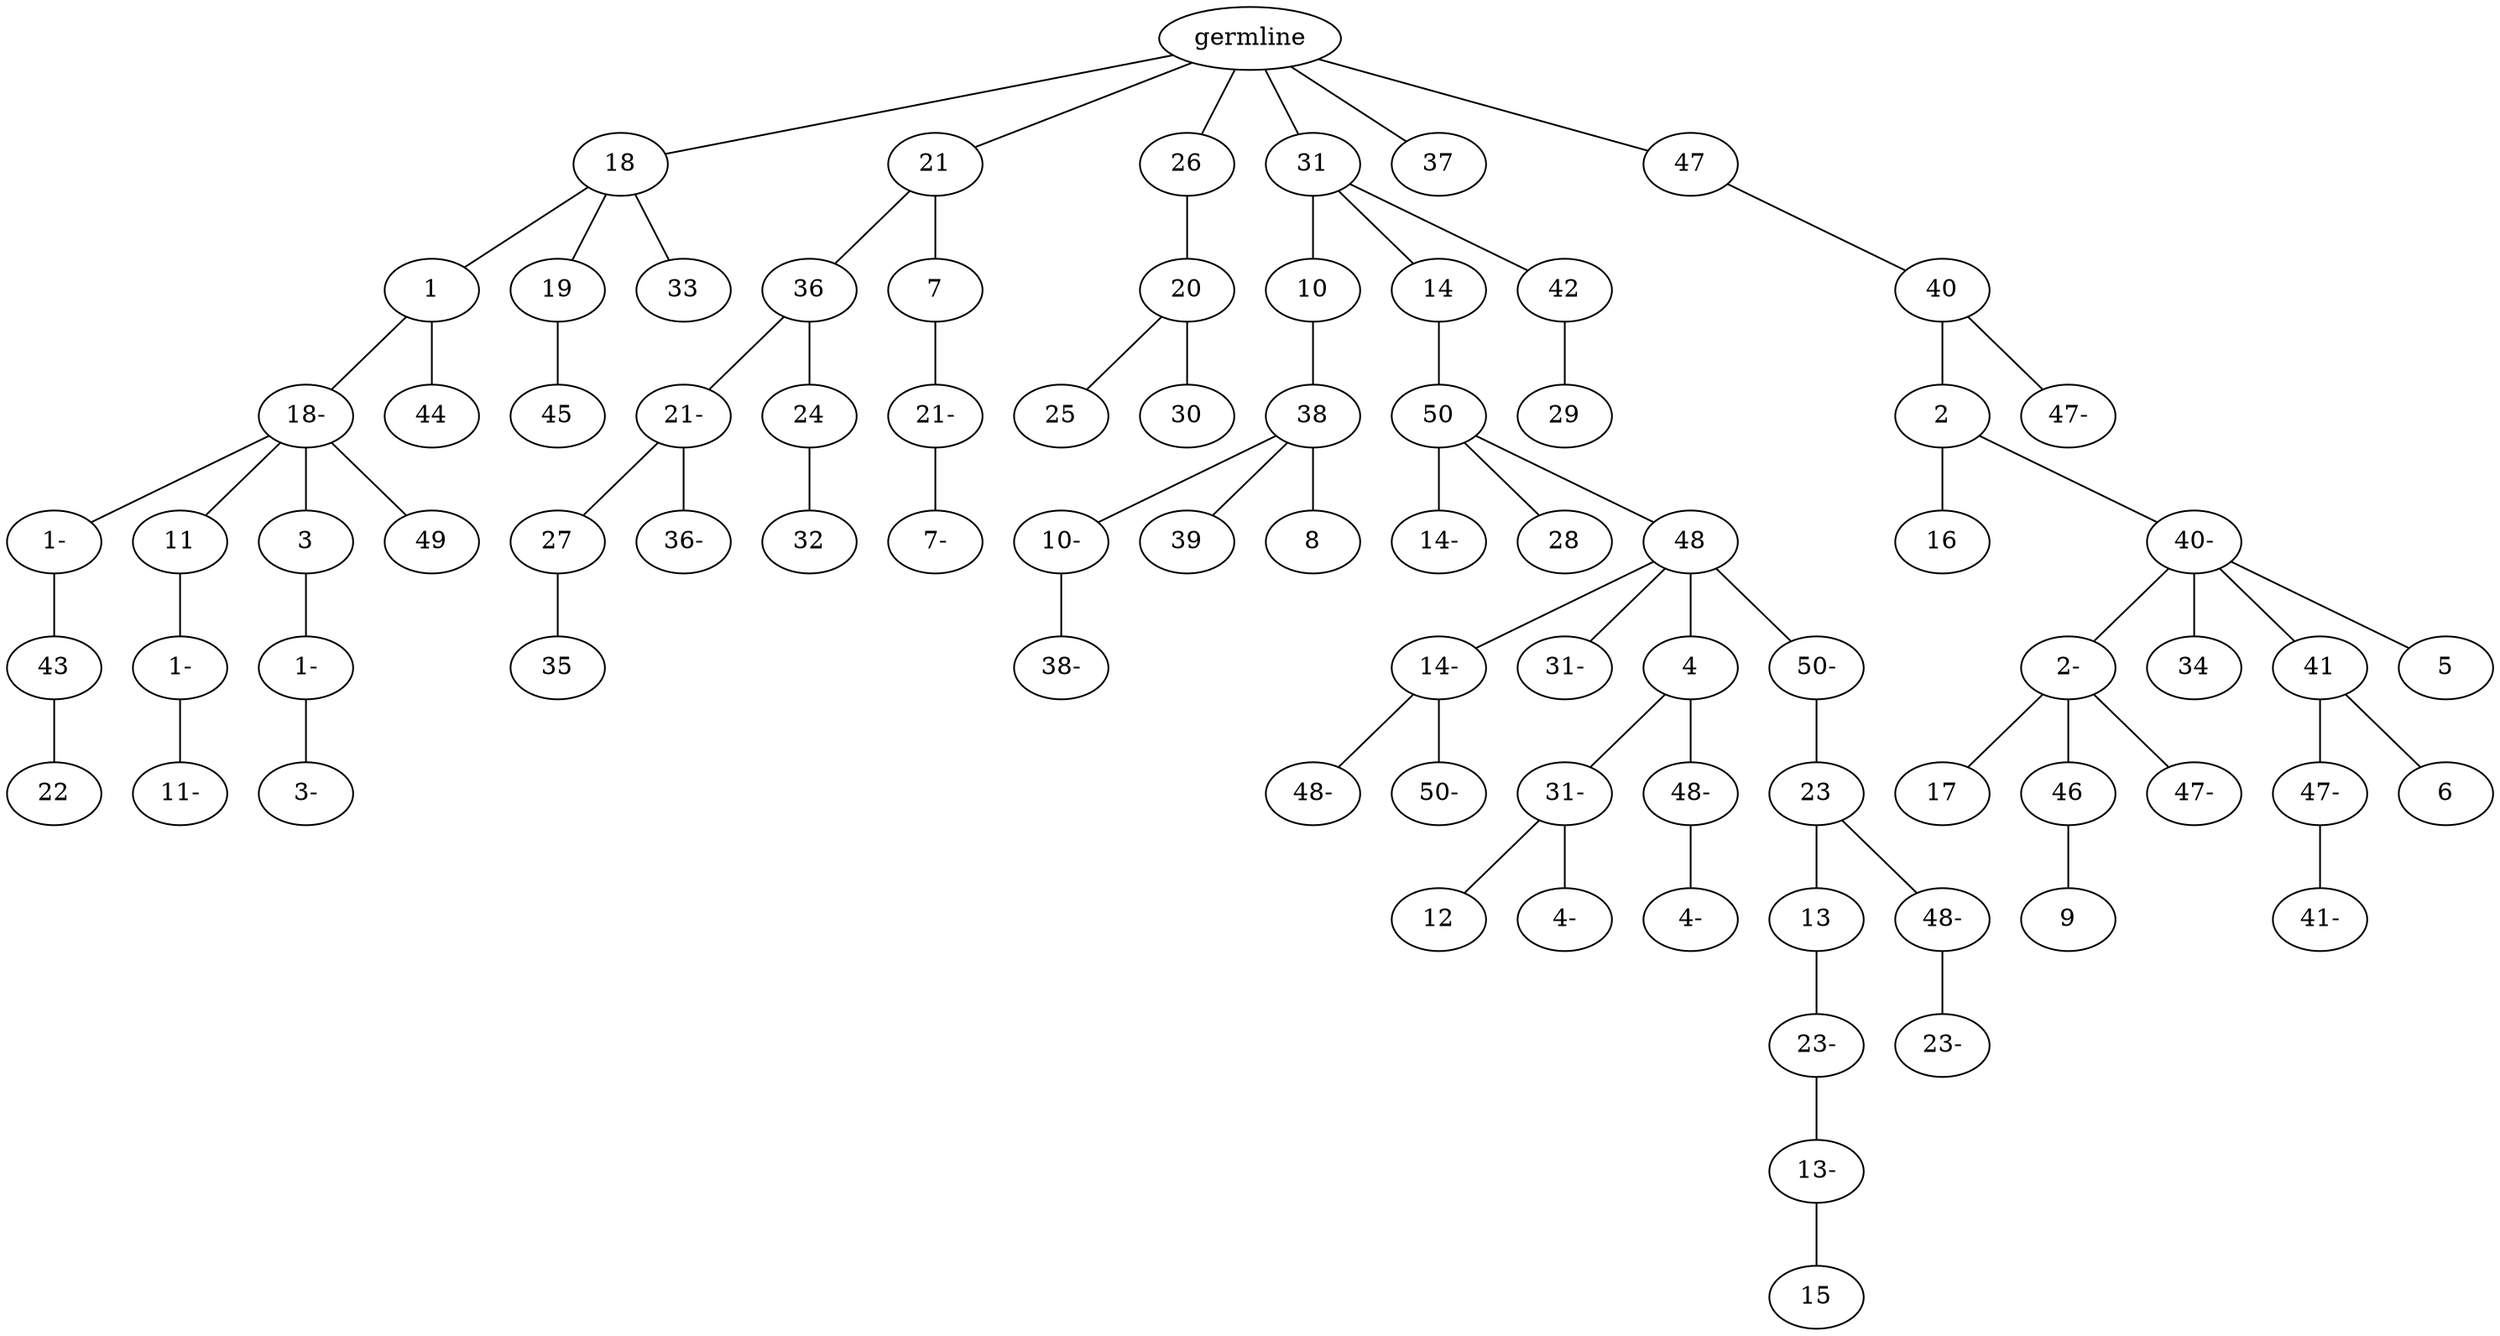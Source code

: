 graph tree {
    "139787141270208" [label="germline"];
    "139787140914000" [label="18"];
    "139787148328624" [label="1"];
    "139787148325120" [label="18-"];
    "139787148326512" [label="1-"];
    "139787148327472" [label="43"];
    "139787148327184" [label="22"];
    "139787148325936" [label="11"];
    "139787141876512" [label="1-"];
    "139787141874640" [label="11-"];
    "139787148325312" [label="3"];
    "139787141874352" [label="1-"];
    "139787141877040" [label="3-"];
    "139787141875696" [label="49"];
    "139787148326944" [label="44"];
    "139787148327280" [label="19"];
    "139787141876032" [label="45"];
    "139787148325264" [label="33"];
    "139787140911168" [label="21"];
    "139787141876464" [label="36"];
    "139787134574256" [label="21-"];
    "139787134572576" [label="27"];
    "139787134570992" [label="35"];
    "139787134572816" [label="36-"];
    "139787134570800" [label="24"];
    "139787132915136" [label="32"];
    "139787141876896" [label="7"];
    "139787134572864" [label="21-"];
    "139787134572720" [label="7-"];
    "139787140914720" [label="26"];
    "139787134571376" [label="20"];
    "139787151142192" [label="25"];
    "139787151141232" [label="30"];
    "139787134573392" [label="31"];
    "139787151142672" [label="10"];
    "139787151141856" [label="38"];
    "139787151139840" [label="10-"];
    "139787151140560" [label="38-"];
    "139787151141568" [label="39"];
    "139787151141424" [label="8"];
    "139787151141808" [label="14"];
    "139787151142768" [label="50"];
    "139787151142000" [label="14-"];
    "139787151139024" [label="28"];
    "139787151140368" [label="48"];
    "139787151141184" [label="14-"];
    "139787151141088" [label="48-"];
    "139787151140320" [label="50-"];
    "139787151141712" [label="31-"];
    "139787151139648" [label="4"];
    "139787151139120" [label="31-"];
    "139787151140704" [label="12"];
    "139787151141136" [label="4-"];
    "139787151139600" [label="48-"];
    "139787148693312" [label="4-"];
    "139787151142432" [label="50-"];
    "139787151142048" [label="23"];
    "139787153384112" [label="13"];
    "139787148783968" [label="23-"];
    "139787148785840" [label="13-"];
    "139787148784880" [label="15"];
    "139787153386752" [label="48-"];
    "139787148785792" [label="23-"];
    "139787151140656" [label="42"];
    "139787151142720" [label="29"];
    "139787134570848" [label="37"];
    "139787151142576" [label="47"];
    "139787151141040" [label="40"];
    "139787148785504" [label="2"];
    "139787148785024" [label="16"];
    "139787148784784" [label="40-"];
    "139787148787568" [label="2-"];
    "139787148786128" [label="17"];
    "139787148783824" [label="46"];
    "139787148786656" [label="9"];
    "139787148785936" [label="47-"];
    "139787148785888" [label="34"];
    "139787148786416" [label="41"];
    "139787148783728" [label="47-"];
    "139787148787184" [label="41-"];
    "139787148785648" [label="6"];
    "139787148784352" [label="5"];
    "139787148785456" [label="47-"];
    "139787141270208" -- "139787140914000";
    "139787141270208" -- "139787140911168";
    "139787141270208" -- "139787140914720";
    "139787141270208" -- "139787134573392";
    "139787141270208" -- "139787134570848";
    "139787141270208" -- "139787151142576";
    "139787140914000" -- "139787148328624";
    "139787140914000" -- "139787148327280";
    "139787140914000" -- "139787148325264";
    "139787148328624" -- "139787148325120";
    "139787148328624" -- "139787148326944";
    "139787148325120" -- "139787148326512";
    "139787148325120" -- "139787148325936";
    "139787148325120" -- "139787148325312";
    "139787148325120" -- "139787141875696";
    "139787148326512" -- "139787148327472";
    "139787148327472" -- "139787148327184";
    "139787148325936" -- "139787141876512";
    "139787141876512" -- "139787141874640";
    "139787148325312" -- "139787141874352";
    "139787141874352" -- "139787141877040";
    "139787148327280" -- "139787141876032";
    "139787140911168" -- "139787141876464";
    "139787140911168" -- "139787141876896";
    "139787141876464" -- "139787134574256";
    "139787141876464" -- "139787134570800";
    "139787134574256" -- "139787134572576";
    "139787134574256" -- "139787134572816";
    "139787134572576" -- "139787134570992";
    "139787134570800" -- "139787132915136";
    "139787141876896" -- "139787134572864";
    "139787134572864" -- "139787134572720";
    "139787140914720" -- "139787134571376";
    "139787134571376" -- "139787151142192";
    "139787134571376" -- "139787151141232";
    "139787134573392" -- "139787151142672";
    "139787134573392" -- "139787151141808";
    "139787134573392" -- "139787151140656";
    "139787151142672" -- "139787151141856";
    "139787151141856" -- "139787151139840";
    "139787151141856" -- "139787151141568";
    "139787151141856" -- "139787151141424";
    "139787151139840" -- "139787151140560";
    "139787151141808" -- "139787151142768";
    "139787151142768" -- "139787151142000";
    "139787151142768" -- "139787151139024";
    "139787151142768" -- "139787151140368";
    "139787151140368" -- "139787151141184";
    "139787151140368" -- "139787151141712";
    "139787151140368" -- "139787151139648";
    "139787151140368" -- "139787151142432";
    "139787151141184" -- "139787151141088";
    "139787151141184" -- "139787151140320";
    "139787151139648" -- "139787151139120";
    "139787151139648" -- "139787151139600";
    "139787151139120" -- "139787151140704";
    "139787151139120" -- "139787151141136";
    "139787151139600" -- "139787148693312";
    "139787151142432" -- "139787151142048";
    "139787151142048" -- "139787153384112";
    "139787151142048" -- "139787153386752";
    "139787153384112" -- "139787148783968";
    "139787148783968" -- "139787148785840";
    "139787148785840" -- "139787148784880";
    "139787153386752" -- "139787148785792";
    "139787151140656" -- "139787151142720";
    "139787151142576" -- "139787151141040";
    "139787151141040" -- "139787148785504";
    "139787151141040" -- "139787148785456";
    "139787148785504" -- "139787148785024";
    "139787148785504" -- "139787148784784";
    "139787148784784" -- "139787148787568";
    "139787148784784" -- "139787148785888";
    "139787148784784" -- "139787148786416";
    "139787148784784" -- "139787148784352";
    "139787148787568" -- "139787148786128";
    "139787148787568" -- "139787148783824";
    "139787148787568" -- "139787148785936";
    "139787148783824" -- "139787148786656";
    "139787148786416" -- "139787148783728";
    "139787148786416" -- "139787148785648";
    "139787148783728" -- "139787148787184";
}
